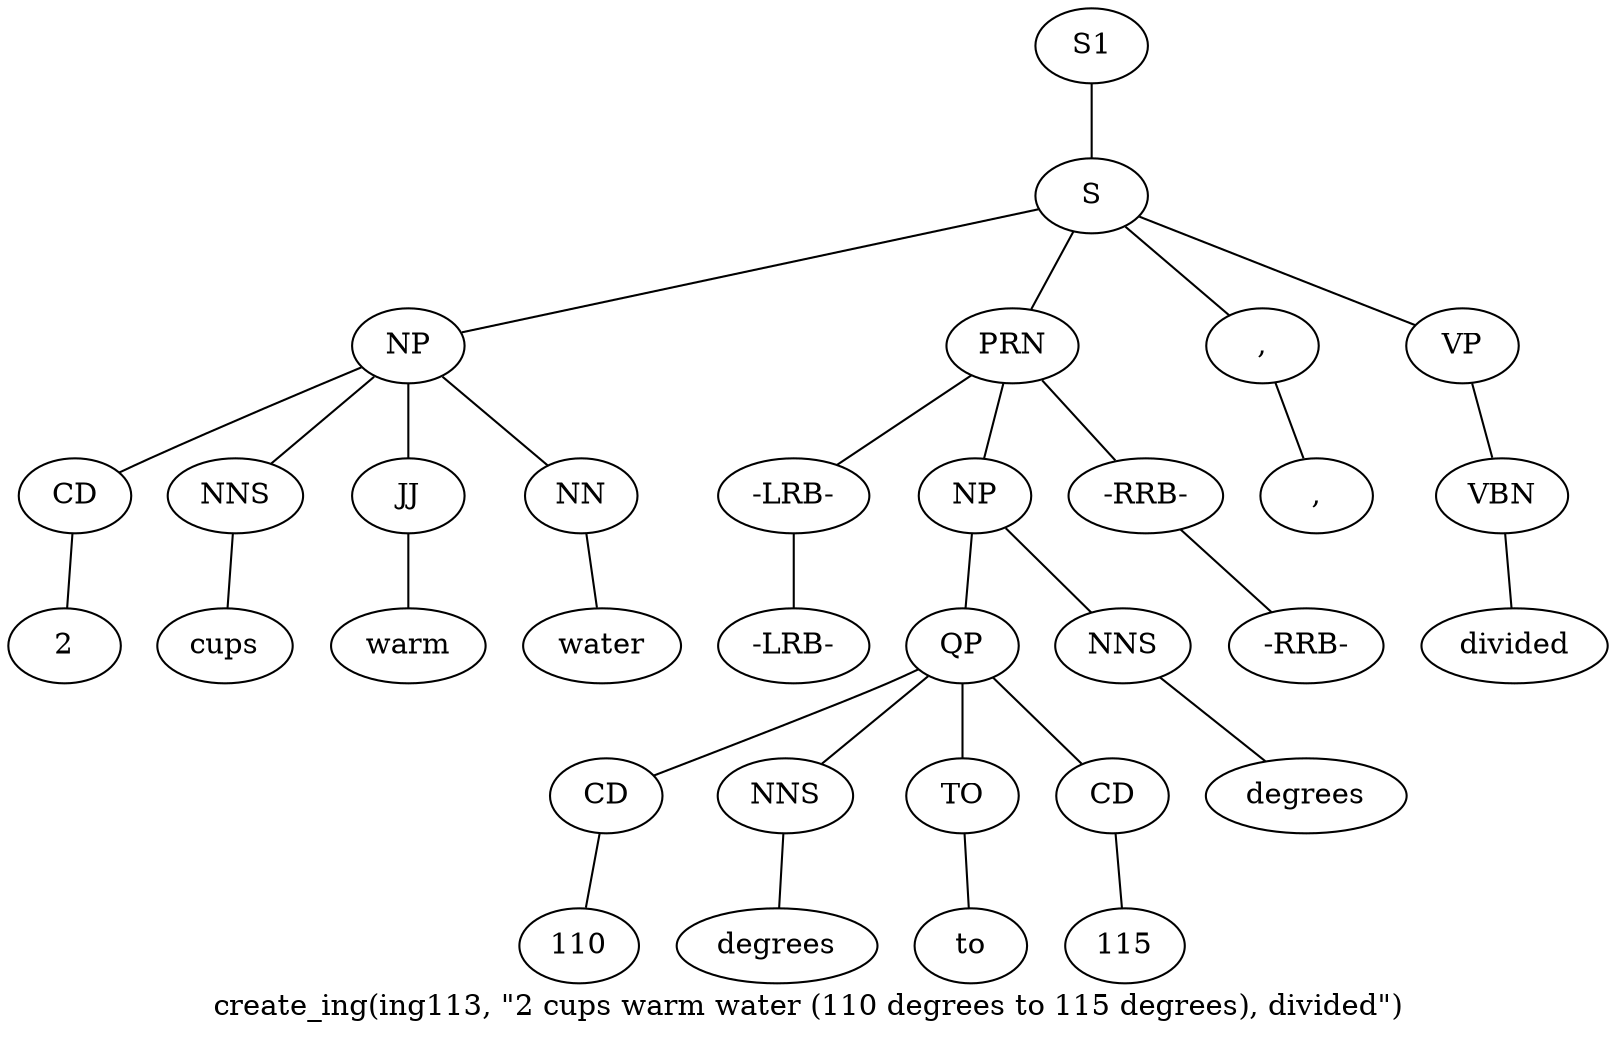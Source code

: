 graph SyntaxGraph {
	label = "create_ing(ing113, \"2 cups warm water (110 degrees to 115 degrees), divided\")";
	Node0 [label="S1"];
	Node1 [label="S"];
	Node2 [label="NP"];
	Node3 [label="CD"];
	Node4 [label="2"];
	Node5 [label="NNS"];
	Node6 [label="cups"];
	Node7 [label="JJ"];
	Node8 [label="warm"];
	Node9 [label="NN"];
	Node10 [label="water"];
	Node11 [label="PRN"];
	Node12 [label="-LRB-"];
	Node13 [label="-LRB-"];
	Node14 [label="NP"];
	Node15 [label="QP"];
	Node16 [label="CD"];
	Node17 [label="110"];
	Node18 [label="NNS"];
	Node19 [label="degrees"];
	Node20 [label="TO"];
	Node21 [label="to"];
	Node22 [label="CD"];
	Node23 [label="115"];
	Node24 [label="NNS"];
	Node25 [label="degrees"];
	Node26 [label="-RRB-"];
	Node27 [label="-RRB-"];
	Node28 [label=","];
	Node29 [label=","];
	Node30 [label="VP"];
	Node31 [label="VBN"];
	Node32 [label="divided"];

	Node0 -- Node1;
	Node1 -- Node2;
	Node1 -- Node11;
	Node1 -- Node28;
	Node1 -- Node30;
	Node2 -- Node3;
	Node2 -- Node5;
	Node2 -- Node7;
	Node2 -- Node9;
	Node3 -- Node4;
	Node5 -- Node6;
	Node7 -- Node8;
	Node9 -- Node10;
	Node11 -- Node12;
	Node11 -- Node14;
	Node11 -- Node26;
	Node12 -- Node13;
	Node14 -- Node15;
	Node14 -- Node24;
	Node15 -- Node16;
	Node15 -- Node18;
	Node15 -- Node20;
	Node15 -- Node22;
	Node16 -- Node17;
	Node18 -- Node19;
	Node20 -- Node21;
	Node22 -- Node23;
	Node24 -- Node25;
	Node26 -- Node27;
	Node28 -- Node29;
	Node30 -- Node31;
	Node31 -- Node32;
}